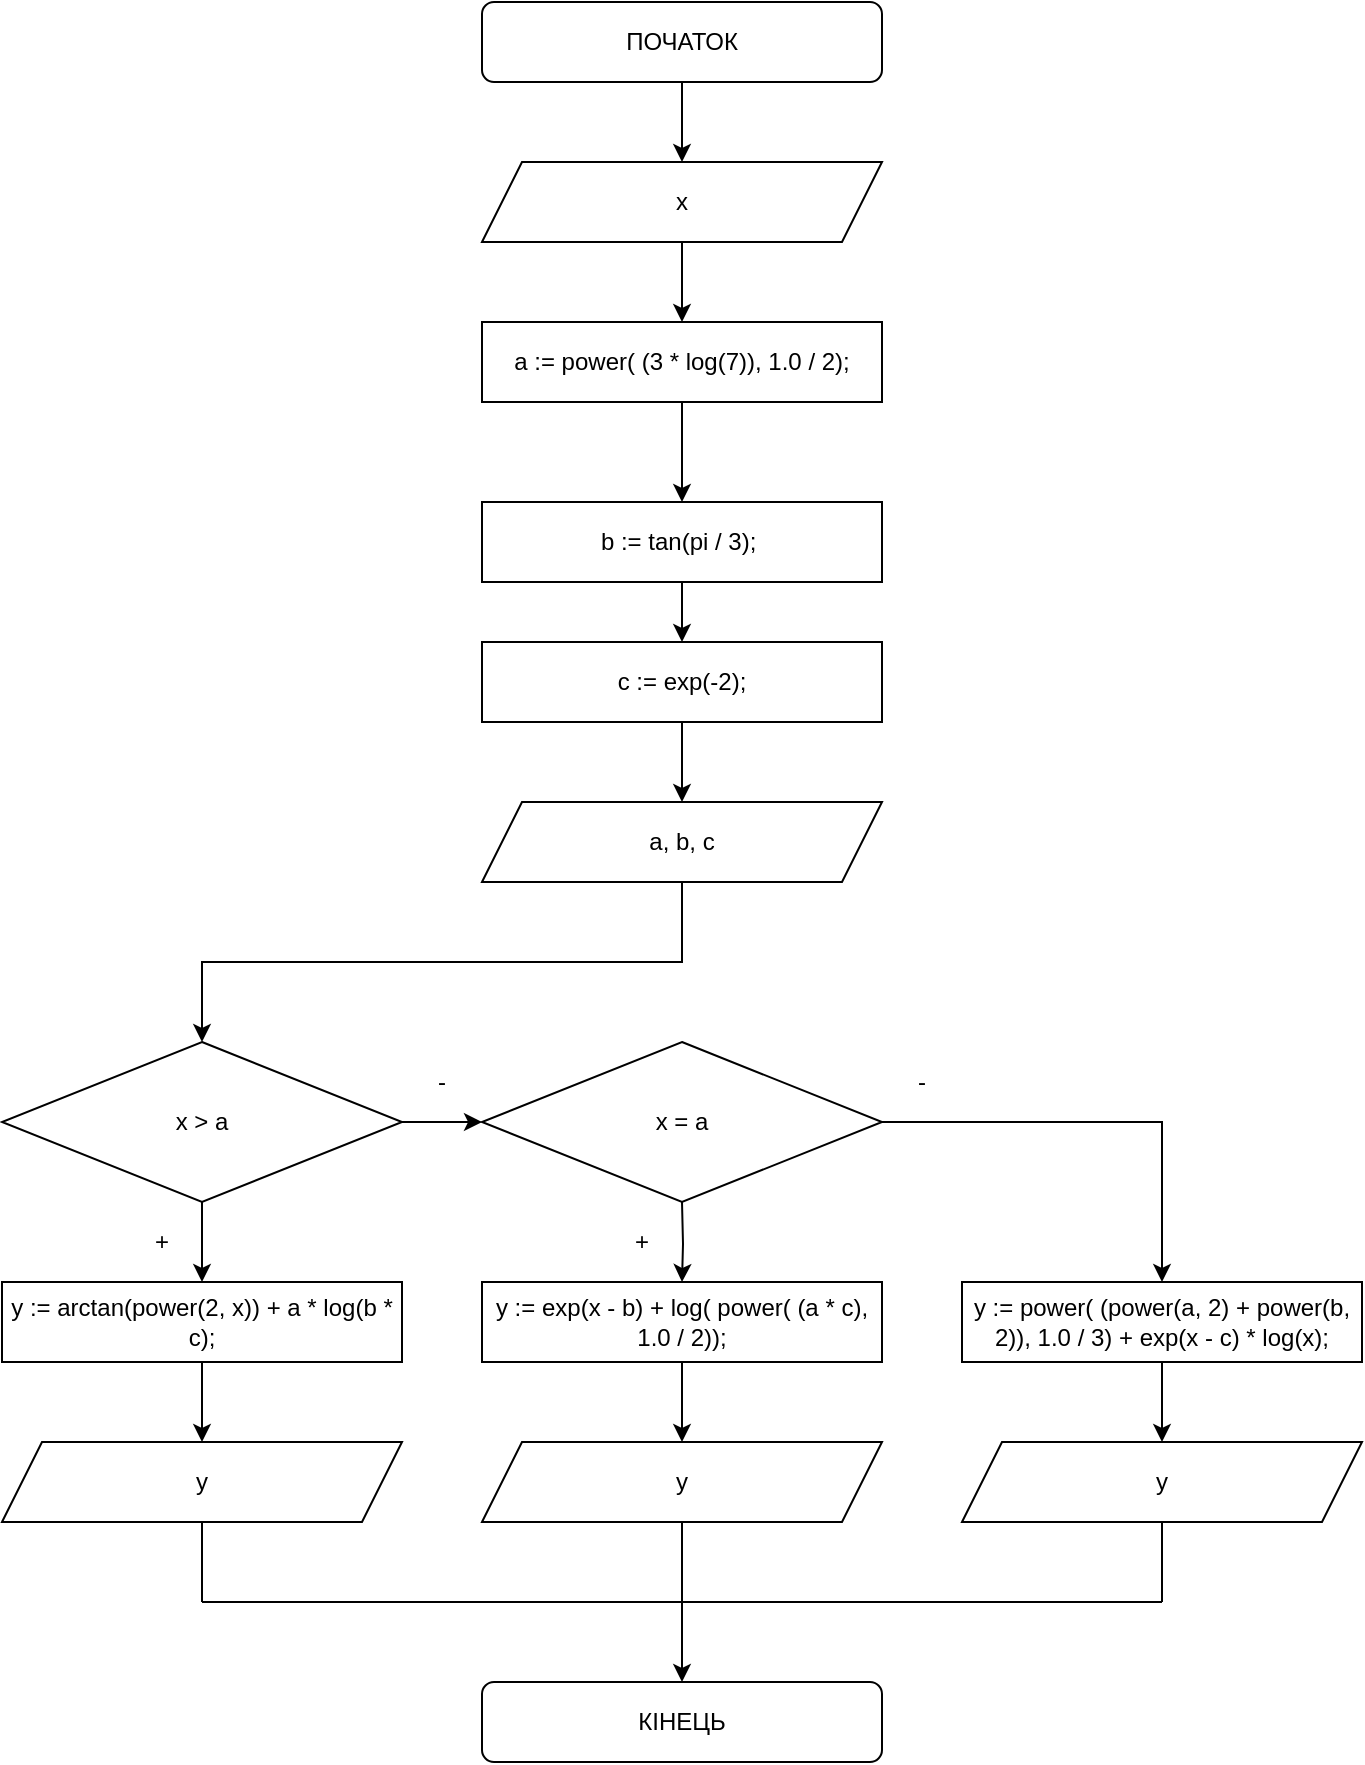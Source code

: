 <mxfile version="16.5.1" type="device"><diagram id="Xj9Jg9DmBvNfbYtquHL1" name="Страница 1"><mxGraphModel dx="868" dy="563" grid="1" gridSize="10" guides="1" tooltips="1" connect="1" arrows="1" fold="1" page="1" pageScale="1" pageWidth="827" pageHeight="1169" math="0" shadow="0"><root><mxCell id="0"/><mxCell id="1" parent="0"/><mxCell id="kE3eGietK-6cFKvTDqvr-4" value="" style="edgeStyle=orthogonalEdgeStyle;rounded=0;orthogonalLoop=1;jettySize=auto;html=1;" parent="1" source="kE3eGietK-6cFKvTDqvr-1" target="kE3eGietK-6cFKvTDqvr-3" edge="1"><mxGeometry relative="1" as="geometry"/></mxCell><mxCell id="kE3eGietK-6cFKvTDqvr-1" value="ПОЧАТОК" style="rounded=1;whiteSpace=wrap;html=1;" parent="1" vertex="1"><mxGeometry x="320" y="40" width="200" height="40" as="geometry"/></mxCell><mxCell id="kE3eGietK-6cFKvTDqvr-2" value="КІНЕЦЬ" style="rounded=1;whiteSpace=wrap;html=1;" parent="1" vertex="1"><mxGeometry x="320" y="880" width="200" height="40" as="geometry"/></mxCell><mxCell id="kE3eGietK-6cFKvTDqvr-9" value="" style="edgeStyle=orthogonalEdgeStyle;rounded=0;orthogonalLoop=1;jettySize=auto;html=1;" parent="1" source="kE3eGietK-6cFKvTDqvr-3" target="kE3eGietK-6cFKvTDqvr-5" edge="1"><mxGeometry relative="1" as="geometry"/></mxCell><mxCell id="kE3eGietK-6cFKvTDqvr-3" value="x" style="shape=parallelogram;perimeter=parallelogramPerimeter;whiteSpace=wrap;html=1;fixedSize=1;" parent="1" vertex="1"><mxGeometry x="320" y="120" width="200" height="40" as="geometry"/></mxCell><mxCell id="kE3eGietK-6cFKvTDqvr-10" value="" style="edgeStyle=orthogonalEdgeStyle;rounded=0;orthogonalLoop=1;jettySize=auto;html=1;" parent="1" source="kE3eGietK-6cFKvTDqvr-5" target="kE3eGietK-6cFKvTDqvr-6" edge="1"><mxGeometry relative="1" as="geometry"/></mxCell><mxCell id="kE3eGietK-6cFKvTDqvr-5" value="&lt;div&gt;a := power( (3 * log(7)), 1.0 / 2);&lt;/div&gt;" style="rounded=0;whiteSpace=wrap;html=1;" parent="1" vertex="1"><mxGeometry x="320" y="200" width="200" height="40" as="geometry"/></mxCell><mxCell id="kE3eGietK-6cFKvTDqvr-11" value="" style="edgeStyle=orthogonalEdgeStyle;rounded=0;orthogonalLoop=1;jettySize=auto;html=1;" parent="1" source="kE3eGietK-6cFKvTDqvr-6" target="kE3eGietK-6cFKvTDqvr-7" edge="1"><mxGeometry relative="1" as="geometry"/></mxCell><mxCell id="kE3eGietK-6cFKvTDqvr-6" value="&lt;div&gt;b := tan(pi / 3);&amp;nbsp;&lt;/div&gt;" style="rounded=0;whiteSpace=wrap;html=1;" parent="1" vertex="1"><mxGeometry x="320" y="290" width="200" height="40" as="geometry"/></mxCell><mxCell id="kE3eGietK-6cFKvTDqvr-12" value="" style="edgeStyle=orthogonalEdgeStyle;rounded=0;orthogonalLoop=1;jettySize=auto;html=1;" parent="1" source="kE3eGietK-6cFKvTDqvr-7" target="kE3eGietK-6cFKvTDqvr-8" edge="1"><mxGeometry relative="1" as="geometry"/></mxCell><mxCell id="kE3eGietK-6cFKvTDqvr-7" value="c := exp(-2);" style="rounded=0;whiteSpace=wrap;html=1;" parent="1" vertex="1"><mxGeometry x="320" y="360" width="200" height="40" as="geometry"/></mxCell><mxCell id="kE3eGietK-6cFKvTDqvr-16" value="" style="edgeStyle=orthogonalEdgeStyle;rounded=0;orthogonalLoop=1;jettySize=auto;html=1;entryX=0.5;entryY=0;entryDx=0;entryDy=0;" parent="1" source="kE3eGietK-6cFKvTDqvr-8" target="kE3eGietK-6cFKvTDqvr-13" edge="1"><mxGeometry relative="1" as="geometry"><Array as="points"><mxPoint x="420" y="520"/><mxPoint x="180" y="520"/></Array></mxGeometry></mxCell><mxCell id="kE3eGietK-6cFKvTDqvr-8" value="a, b, c" style="shape=parallelogram;perimeter=parallelogramPerimeter;whiteSpace=wrap;html=1;fixedSize=1;" parent="1" vertex="1"><mxGeometry x="320" y="440" width="200" height="40" as="geometry"/></mxCell><mxCell id="kE3eGietK-6cFKvTDqvr-15" value="" style="edgeStyle=orthogonalEdgeStyle;rounded=0;orthogonalLoop=1;jettySize=auto;html=1;" parent="1" source="kE3eGietK-6cFKvTDqvr-13" target="kE3eGietK-6cFKvTDqvr-14" edge="1"><mxGeometry relative="1" as="geometry"/></mxCell><mxCell id="kE3eGietK-6cFKvTDqvr-18" value="" style="edgeStyle=orthogonalEdgeStyle;rounded=0;orthogonalLoop=1;jettySize=auto;html=1;" parent="1" source="kE3eGietK-6cFKvTDqvr-13" target="kE3eGietK-6cFKvTDqvr-17" edge="1"><mxGeometry relative="1" as="geometry"/></mxCell><mxCell id="kE3eGietK-6cFKvTDqvr-13" value="x &amp;gt; a" style="rhombus;whiteSpace=wrap;html=1;" parent="1" vertex="1"><mxGeometry x="80" y="560" width="200" height="80" as="geometry"/></mxCell><mxCell id="kE3eGietK-6cFKvTDqvr-29" value="" style="edgeStyle=orthogonalEdgeStyle;rounded=0;orthogonalLoop=1;jettySize=auto;html=1;" parent="1" source="kE3eGietK-6cFKvTDqvr-14" target="kE3eGietK-6cFKvTDqvr-27" edge="1"><mxGeometry relative="1" as="geometry"/></mxCell><mxCell id="kE3eGietK-6cFKvTDqvr-14" value="x = a" style="rhombus;whiteSpace=wrap;html=1;" parent="1" vertex="1"><mxGeometry x="320" y="560" width="200" height="80" as="geometry"/></mxCell><mxCell id="kE3eGietK-6cFKvTDqvr-20" value="" style="edgeStyle=orthogonalEdgeStyle;rounded=0;orthogonalLoop=1;jettySize=auto;html=1;" parent="1" source="kE3eGietK-6cFKvTDqvr-17" target="kE3eGietK-6cFKvTDqvr-19" edge="1"><mxGeometry relative="1" as="geometry"/></mxCell><mxCell id="kE3eGietK-6cFKvTDqvr-17" value="y := arctan(power(2, x)) + a * log(b * c);" style="rounded=0;whiteSpace=wrap;html=1;" parent="1" vertex="1"><mxGeometry x="80" y="680" width="200" height="40" as="geometry"/></mxCell><mxCell id="kE3eGietK-6cFKvTDqvr-19" value="y" style="shape=parallelogram;perimeter=parallelogramPerimeter;whiteSpace=wrap;html=1;fixedSize=1;" parent="1" vertex="1"><mxGeometry x="80" y="760" width="200" height="40" as="geometry"/></mxCell><mxCell id="kE3eGietK-6cFKvTDqvr-21" value="" style="edgeStyle=orthogonalEdgeStyle;rounded=0;orthogonalLoop=1;jettySize=auto;html=1;" parent="1" target="kE3eGietK-6cFKvTDqvr-23" edge="1"><mxGeometry relative="1" as="geometry"><mxPoint x="420" y="640" as="sourcePoint"/></mxGeometry></mxCell><mxCell id="kE3eGietK-6cFKvTDqvr-22" value="" style="edgeStyle=orthogonalEdgeStyle;rounded=0;orthogonalLoop=1;jettySize=auto;html=1;" parent="1" source="kE3eGietK-6cFKvTDqvr-23" target="kE3eGietK-6cFKvTDqvr-24" edge="1"><mxGeometry relative="1" as="geometry"/></mxCell><mxCell id="kE3eGietK-6cFKvTDqvr-23" value="y := exp(x - b) + log( power( (a * c), 1.0 / 2));" style="rounded=0;whiteSpace=wrap;html=1;" parent="1" vertex="1"><mxGeometry x="320" y="680" width="200" height="40" as="geometry"/></mxCell><mxCell id="zbYgM0ZVAb8PeGYK3q0b-1" value="" style="edgeStyle=orthogonalEdgeStyle;rounded=0;orthogonalLoop=1;jettySize=auto;html=1;" parent="1" source="kE3eGietK-6cFKvTDqvr-24" target="kE3eGietK-6cFKvTDqvr-2" edge="1"><mxGeometry relative="1" as="geometry"/></mxCell><mxCell id="kE3eGietK-6cFKvTDqvr-24" value="y" style="shape=parallelogram;perimeter=parallelogramPerimeter;whiteSpace=wrap;html=1;fixedSize=1;" parent="1" vertex="1"><mxGeometry x="320" y="760" width="200" height="40" as="geometry"/></mxCell><mxCell id="kE3eGietK-6cFKvTDqvr-26" value="" style="edgeStyle=orthogonalEdgeStyle;rounded=0;orthogonalLoop=1;jettySize=auto;html=1;" parent="1" source="kE3eGietK-6cFKvTDqvr-27" target="kE3eGietK-6cFKvTDqvr-28" edge="1"><mxGeometry relative="1" as="geometry"/></mxCell><mxCell id="kE3eGietK-6cFKvTDqvr-27" value="y := power( (power(a, 2) + power(b, 2)), 1.0 / 3) + exp(x - c) * log(x);" style="rounded=0;whiteSpace=wrap;html=1;" parent="1" vertex="1"><mxGeometry x="560" y="680" width="200" height="40" as="geometry"/></mxCell><mxCell id="kE3eGietK-6cFKvTDqvr-28" value="y" style="shape=parallelogram;perimeter=parallelogramPerimeter;whiteSpace=wrap;html=1;fixedSize=1;" parent="1" vertex="1"><mxGeometry x="560" y="760" width="200" height="40" as="geometry"/></mxCell><mxCell id="kE3eGietK-6cFKvTDqvr-31" value="" style="endArrow=none;html=1;rounded=0;" parent="1" edge="1"><mxGeometry width="50" height="50" relative="1" as="geometry"><mxPoint x="180" y="840" as="sourcePoint"/><mxPoint x="660" y="840" as="targetPoint"/></mxGeometry></mxCell><mxCell id="kE3eGietK-6cFKvTDqvr-33" value="" style="endArrow=none;html=1;rounded=0;entryX=0.5;entryY=1;entryDx=0;entryDy=0;" parent="1" target="kE3eGietK-6cFKvTDqvr-28" edge="1"><mxGeometry width="50" height="50" relative="1" as="geometry"><mxPoint x="660" y="840" as="sourcePoint"/><mxPoint x="650" y="870" as="targetPoint"/></mxGeometry></mxCell><mxCell id="kE3eGietK-6cFKvTDqvr-34" value="-" style="text;html=1;strokeColor=none;fillColor=none;align=center;verticalAlign=middle;whiteSpace=wrap;rounded=0;" parent="1" vertex="1"><mxGeometry x="280" y="560" width="40" height="40" as="geometry"/></mxCell><mxCell id="kE3eGietK-6cFKvTDqvr-35" value="-" style="text;html=1;strokeColor=none;fillColor=none;align=center;verticalAlign=middle;whiteSpace=wrap;rounded=0;" parent="1" vertex="1"><mxGeometry x="520" y="560" width="40" height="40" as="geometry"/></mxCell><mxCell id="kE3eGietK-6cFKvTDqvr-36" value="+" style="text;html=1;strokeColor=none;fillColor=none;align=center;verticalAlign=middle;whiteSpace=wrap;rounded=0;" parent="1" vertex="1"><mxGeometry x="140" y="640" width="40" height="40" as="geometry"/></mxCell><mxCell id="kE3eGietK-6cFKvTDqvr-37" value="+" style="text;html=1;strokeColor=none;fillColor=none;align=center;verticalAlign=middle;whiteSpace=wrap;rounded=0;" parent="1" vertex="1"><mxGeometry x="380" y="640" width="40" height="40" as="geometry"/></mxCell><mxCell id="zbYgM0ZVAb8PeGYK3q0b-2" value="" style="endArrow=none;html=1;rounded=0;entryX=0.5;entryY=1;entryDx=0;entryDy=0;" parent="1" target="kE3eGietK-6cFKvTDqvr-19" edge="1"><mxGeometry width="50" height="50" relative="1" as="geometry"><mxPoint x="180" y="840" as="sourcePoint"/><mxPoint x="190" y="860" as="targetPoint"/></mxGeometry></mxCell></root></mxGraphModel></diagram></mxfile>